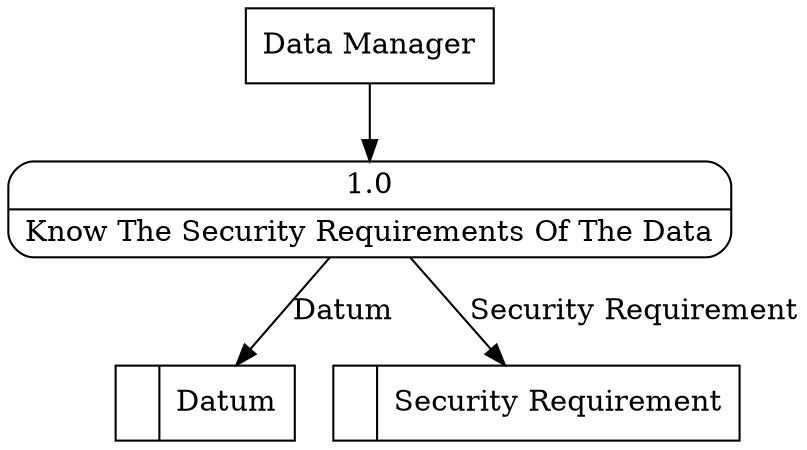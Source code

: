 digraph dfd2{ 
node[shape=record]
200 [label="<f0>  |<f1> Datum " ];
201 [label="<f0>  |<f1> Security Requirement " ];
202 [label="Data Manager" shape=box];
203 [label="{<f0> 1.0|<f1> Know The Security Requirements Of The Data }" shape=Mrecord];
202 -> 203
203 -> 201 [label="Security Requirement"]
203 -> 200 [label="Datum"]
}